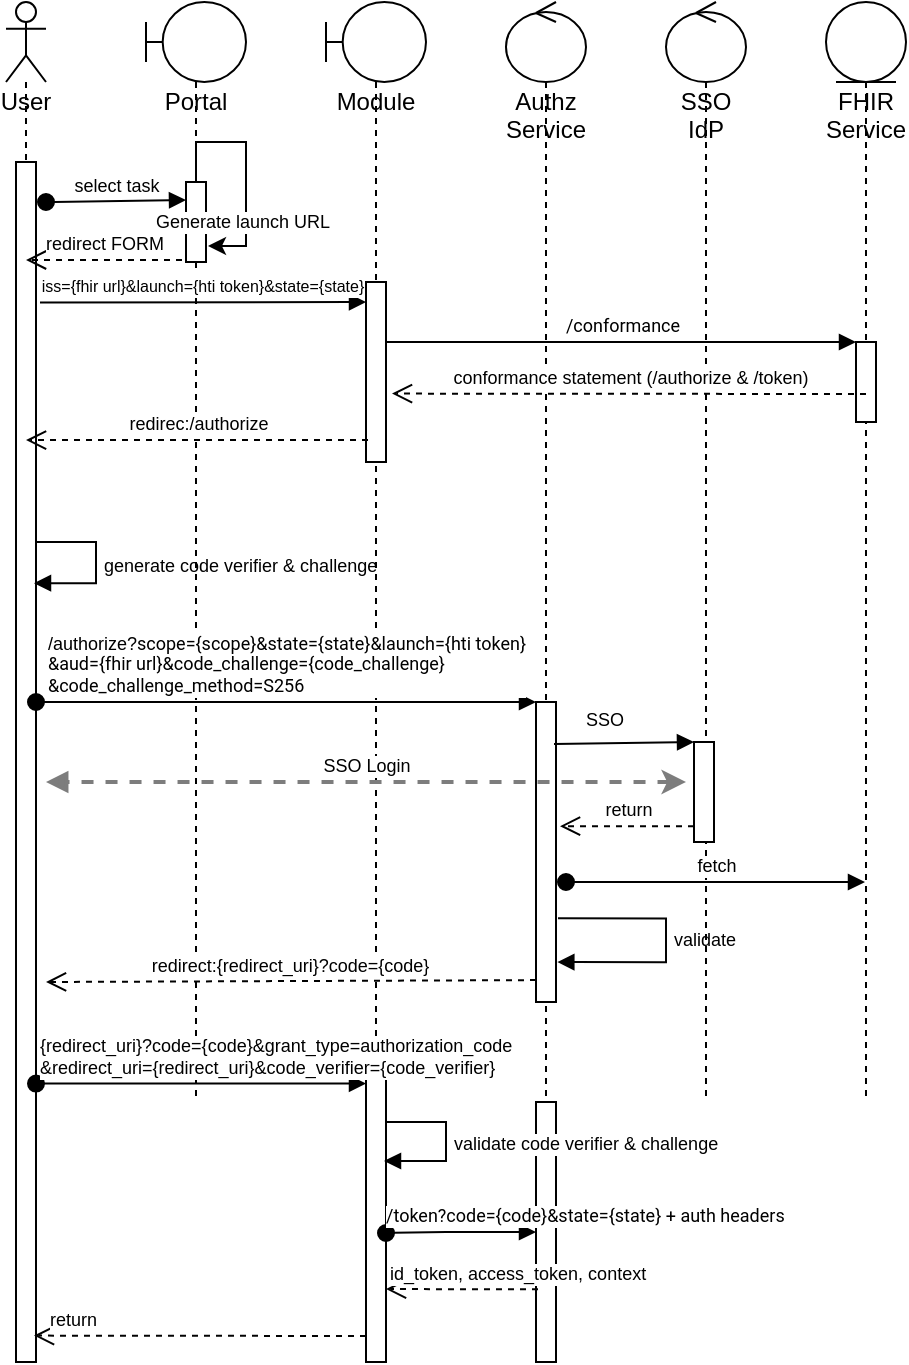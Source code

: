 <mxfile version="20.8.20" type="github">
  <diagram id="ASmLAsQBJp6RxAvkR3ZK" name="Page-1">
    <mxGraphModel dx="968" dy="680" grid="1" gridSize="10" guides="1" tooltips="1" connect="1" arrows="1" fold="1" page="1" pageScale="1" pageWidth="827" pageHeight="1169" math="0" shadow="0">
      <root>
        <mxCell id="0" />
        <mxCell id="1" parent="0" />
        <mxCell id="73914hcnSvvW4cPeAc7Q-7" value="User" style="shape=umlLifeline;participant=umlActor;perimeter=lifelinePerimeter;whiteSpace=wrap;html=1;container=1;collapsible=0;recursiveResize=0;verticalAlign=top;spacingTop=36;outlineConnect=0;" parent="1" vertex="1">
          <mxGeometry x="70" y="40" width="20" height="680" as="geometry" />
        </mxCell>
        <mxCell id="73914hcnSvvW4cPeAc7Q-14" value="" style="html=1;points=[];perimeter=orthogonalPerimeter;" parent="73914hcnSvvW4cPeAc7Q-7" vertex="1">
          <mxGeometry x="5" y="80" width="10" height="600" as="geometry" />
        </mxCell>
        <mxCell id="uPt6AmJXj6Nix1qs7Ah5-2" value="&lt;font style=&quot;font-size: 9px;&quot;&gt;generate code verifier &amp;amp; challenge&lt;/font&gt;" style="edgeStyle=orthogonalEdgeStyle;html=1;align=left;spacingLeft=2;endArrow=block;rounded=0;entryX=0.9;entryY=0.351;entryDx=0;entryDy=0;entryPerimeter=0;" parent="73914hcnSvvW4cPeAc7Q-7" target="73914hcnSvvW4cPeAc7Q-14" edge="1">
          <mxGeometry relative="1" as="geometry">
            <mxPoint x="15" y="270" as="sourcePoint" />
            <Array as="points">
              <mxPoint x="45" y="270" />
              <mxPoint x="45" y="291" />
            </Array>
            <mxPoint x="20" y="290" as="targetPoint" />
          </mxGeometry>
        </mxCell>
        <mxCell id="73914hcnSvvW4cPeAc7Q-8" value="Portal" style="shape=umlLifeline;participant=umlBoundary;perimeter=lifelinePerimeter;whiteSpace=wrap;html=1;container=1;collapsible=0;recursiveResize=0;verticalAlign=top;spacingTop=36;outlineConnect=0;" parent="1" vertex="1">
          <mxGeometry x="140" y="40" width="50" height="550" as="geometry" />
        </mxCell>
        <mxCell id="73914hcnSvvW4cPeAc7Q-16" value="" style="html=1;points=[];perimeter=orthogonalPerimeter;" parent="73914hcnSvvW4cPeAc7Q-8" vertex="1">
          <mxGeometry x="20" y="90" width="10" height="40" as="geometry" />
        </mxCell>
        <mxCell id="73914hcnSvvW4cPeAc7Q-20" style="edgeStyle=orthogonalEdgeStyle;rounded=0;orthogonalLoop=1;jettySize=auto;html=1;entryX=1.1;entryY=0.8;entryDx=0;entryDy=0;entryPerimeter=0;" parent="73914hcnSvvW4cPeAc7Q-8" source="73914hcnSvvW4cPeAc7Q-16" target="73914hcnSvvW4cPeAc7Q-16" edge="1">
          <mxGeometry relative="1" as="geometry" />
        </mxCell>
        <mxCell id="73914hcnSvvW4cPeAc7Q-21" value="Generate launch URL" style="edgeLabel;html=1;align=center;verticalAlign=middle;resizable=0;points=[];fontSize=9;" parent="73914hcnSvvW4cPeAc7Q-20" vertex="1" connectable="0">
          <mxGeometry x="0.328" y="-2" relative="1" as="geometry">
            <mxPoint y="8" as="offset" />
          </mxGeometry>
        </mxCell>
        <mxCell id="73914hcnSvvW4cPeAc7Q-9" value="Module" style="shape=umlLifeline;participant=umlBoundary;perimeter=lifelinePerimeter;whiteSpace=wrap;html=1;container=1;collapsible=0;recursiveResize=0;verticalAlign=top;spacingTop=36;outlineConnect=0;" parent="1" vertex="1">
          <mxGeometry x="230" y="40" width="50" height="680" as="geometry" />
        </mxCell>
        <mxCell id="73914hcnSvvW4cPeAc7Q-23" value="" style="html=1;points=[];perimeter=orthogonalPerimeter;fontSize=9;" parent="73914hcnSvvW4cPeAc7Q-9" vertex="1">
          <mxGeometry x="20" y="140" width="10" height="90" as="geometry" />
        </mxCell>
        <mxCell id="73914hcnSvvW4cPeAc7Q-40" value="" style="html=1;points=[];perimeter=orthogonalPerimeter;fontSize=9;" parent="73914hcnSvvW4cPeAc7Q-9" vertex="1">
          <mxGeometry x="20" y="530" width="10" height="150" as="geometry" />
        </mxCell>
        <mxCell id="73914hcnSvvW4cPeAc7Q-11" value="Authz Service" style="shape=umlLifeline;participant=umlControl;perimeter=lifelinePerimeter;whiteSpace=wrap;html=1;container=1;collapsible=0;recursiveResize=0;verticalAlign=top;spacingTop=36;outlineConnect=0;" parent="1" vertex="1">
          <mxGeometry x="320" y="40" width="40" height="680" as="geometry" />
        </mxCell>
        <mxCell id="73914hcnSvvW4cPeAc7Q-31" value="" style="html=1;points=[];perimeter=orthogonalPerimeter;fontSize=9;" parent="73914hcnSvvW4cPeAc7Q-11" vertex="1">
          <mxGeometry x="15" y="350" width="10" height="150" as="geometry" />
        </mxCell>
        <mxCell id="73914hcnSvvW4cPeAc7Q-42" value="" style="html=1;points=[];perimeter=orthogonalPerimeter;fontSize=9;" parent="73914hcnSvvW4cPeAc7Q-11" vertex="1">
          <mxGeometry x="15" y="550" width="10" height="130" as="geometry" />
        </mxCell>
        <mxCell id="73914hcnSvvW4cPeAc7Q-52" value="validate" style="edgeStyle=orthogonalEdgeStyle;html=1;align=left;spacingLeft=2;endArrow=block;rounded=0;fontSize=9;strokeColor=#030303;strokeWidth=1;exitX=1.1;exitY=0.721;exitDx=0;exitDy=0;exitPerimeter=0;entryX=1.067;entryY=0.867;entryDx=0;entryDy=0;entryPerimeter=0;" parent="73914hcnSvvW4cPeAc7Q-11" source="73914hcnSvvW4cPeAc7Q-31" target="73914hcnSvvW4cPeAc7Q-31" edge="1">
          <mxGeometry relative="1" as="geometry">
            <mxPoint x="205" y="460" as="sourcePoint" />
            <Array as="points">
              <mxPoint x="80" y="458" />
              <mxPoint x="80" y="480" />
            </Array>
            <mxPoint x="30" y="480" as="targetPoint" />
          </mxGeometry>
        </mxCell>
        <mxCell id="73914hcnSvvW4cPeAc7Q-12" value="SSO IdP" style="shape=umlLifeline;participant=umlControl;perimeter=lifelinePerimeter;whiteSpace=wrap;html=1;container=1;collapsible=0;recursiveResize=0;verticalAlign=top;spacingTop=36;outlineConnect=0;" parent="1" vertex="1">
          <mxGeometry x="400" y="40" width="40" height="550" as="geometry" />
        </mxCell>
        <mxCell id="73914hcnSvvW4cPeAc7Q-33" value="" style="html=1;points=[];perimeter=orthogonalPerimeter;fontSize=9;" parent="73914hcnSvvW4cPeAc7Q-12" vertex="1">
          <mxGeometry x="14" y="370" width="10" height="50" as="geometry" />
        </mxCell>
        <mxCell id="73914hcnSvvW4cPeAc7Q-13" value="FHIR Service" style="shape=umlLifeline;participant=umlEntity;perimeter=lifelinePerimeter;whiteSpace=wrap;html=1;container=1;collapsible=0;recursiveResize=0;verticalAlign=top;spacingTop=36;outlineConnect=0;" parent="1" vertex="1">
          <mxGeometry x="480" y="40" width="40" height="550" as="geometry" />
        </mxCell>
        <mxCell id="73914hcnSvvW4cPeAc7Q-28" value="" style="html=1;points=[];perimeter=orthogonalPerimeter;fontSize=9;" parent="73914hcnSvvW4cPeAc7Q-13" vertex="1">
          <mxGeometry x="15" y="170" width="10" height="40" as="geometry" />
        </mxCell>
        <mxCell id="73914hcnSvvW4cPeAc7Q-15" value="select task" style="html=1;verticalAlign=bottom;startArrow=oval;startFill=1;endArrow=block;startSize=8;rounded=0;fontSize=9;" parent="1" edge="1">
          <mxGeometry width="60" relative="1" as="geometry">
            <mxPoint x="90" y="140" as="sourcePoint" />
            <mxPoint x="160" y="139" as="targetPoint" />
          </mxGeometry>
        </mxCell>
        <mxCell id="73914hcnSvvW4cPeAc7Q-17" value="redirect FORM" style="html=1;verticalAlign=bottom;endArrow=open;dashed=1;endSize=8;rounded=0;exitX=-0.2;exitY=0.975;exitDx=0;exitDy=0;exitPerimeter=0;fontSize=9;" parent="1" source="73914hcnSvvW4cPeAc7Q-16" target="73914hcnSvvW4cPeAc7Q-7" edge="1">
          <mxGeometry relative="1" as="geometry">
            <mxPoint x="450" y="320" as="sourcePoint" />
            <mxPoint x="90" y="170" as="targetPoint" />
          </mxGeometry>
        </mxCell>
        <mxCell id="73914hcnSvvW4cPeAc7Q-22" value="&lt;span style=&quot;text-align: start;&quot; id=&quot;docs-internal-guid-1505f8b8-7fff-2bb9-398f-21b4f6429415&quot;&gt;&lt;p style=&quot;line-height: 1.2; text-align: center; margin-top: 0pt; margin-bottom: 0pt;&quot; dir=&quot;ltr&quot;&gt;&lt;span style=&quot;font-family: Asap, sans-serif; font-variant-ligatures: normal; font-variant-east-asian: normal; font-variant-position: normal; vertical-align: baseline;&quot;&gt;&lt;font style=&quot;font-size: 8px;&quot;&gt;iss={fhir url}&amp;amp;launch={hti token}&amp;amp;state={state}&lt;/font&gt;&lt;/span&gt;&lt;/p&gt;&lt;/span&gt;" style="html=1;verticalAlign=bottom;endArrow=block;rounded=0;exitX=1.2;exitY=0.117;exitDx=0;exitDy=0;exitPerimeter=0;" parent="1" source="73914hcnSvvW4cPeAc7Q-14" edge="1">
          <mxGeometry width="80" relative="1" as="geometry">
            <mxPoint x="90" y="190" as="sourcePoint" />
            <mxPoint x="250" y="190" as="targetPoint" />
          </mxGeometry>
        </mxCell>
        <mxCell id="73914hcnSvvW4cPeAc7Q-29" value="&lt;span style=&quot;text-align: start;&quot; id=&quot;docs-internal-guid-a28b069d-7fff-43a8-c809-6137400d5dd9&quot;&gt;&lt;span style=&quot;font-family: Roboto, sans-serif; font-variant-ligatures: normal; font-variant-east-asian: normal; font-variant-position: normal; vertical-align: baseline;&quot;&gt;&lt;font style=&quot;font-size: 9px;&quot;&gt;/conformance&lt;/font&gt;&lt;/span&gt;&lt;/span&gt;" style="html=1;verticalAlign=bottom;endArrow=block;entryX=0;entryY=0;rounded=0;fontSize=9;" parent="1" target="73914hcnSvvW4cPeAc7Q-28" edge="1">
          <mxGeometry relative="1" as="geometry">
            <mxPoint x="260" y="210" as="sourcePoint" />
          </mxGeometry>
        </mxCell>
        <mxCell id="73914hcnSvvW4cPeAc7Q-30" value="conformance statement (/authorize &amp;amp; /token)" style="html=1;verticalAlign=bottom;endArrow=open;dashed=1;endSize=8;rounded=0;fontSize=9;entryX=1.3;entryY=0.62;entryDx=0;entryDy=0;entryPerimeter=0;" parent="1" target="73914hcnSvvW4cPeAc7Q-23" edge="1">
          <mxGeometry relative="1" as="geometry">
            <mxPoint x="425" y="286" as="targetPoint" />
            <mxPoint x="500" y="236" as="sourcePoint" />
          </mxGeometry>
        </mxCell>
        <mxCell id="73914hcnSvvW4cPeAc7Q-32" value="&lt;span style=&quot;&quot; id=&quot;docs-internal-guid-549b7491-7fff-cfe8-88d7-1d511a69c36a&quot;&gt;&lt;span style=&quot;font-family: Roboto, sans-serif; font-variant-ligatures: normal; font-variant-east-asian: normal; font-variant-position: normal; vertical-align: baseline;&quot;&gt;&lt;font style=&quot;font-size: 9px;&quot;&gt;&lt;span style=&quot;font-family: Helvetica; text-align: center;&quot;&gt;/authorize?&lt;/span&gt;scope={scope}&amp;amp;state={state}&amp;amp;launch={hti token}&lt;br&gt;&lt;div style=&quot;text-align: left;&quot;&gt;&amp;amp;aud={fhir url}&amp;amp;code_challenge={code_challenge}&lt;/div&gt;&lt;div style=&quot;text-align: left;&quot;&gt;&amp;amp;code_challenge_method=S256&lt;/div&gt;&lt;/font&gt;&lt;/span&gt;&lt;/span&gt;" style="html=1;verticalAlign=bottom;startArrow=oval;endArrow=block;startSize=8;rounded=0;fontSize=9;" parent="1" target="73914hcnSvvW4cPeAc7Q-31" edge="1">
          <mxGeometry relative="1" as="geometry">
            <mxPoint x="85" y="390" as="sourcePoint" />
            <Array as="points">
              <mxPoint x="120" y="390" />
            </Array>
          </mxGeometry>
        </mxCell>
        <mxCell id="73914hcnSvvW4cPeAc7Q-34" value="SSO" style="html=1;verticalAlign=bottom;endArrow=block;entryX=0;entryY=0;rounded=0;fontSize=9;exitX=0.9;exitY=0.14;exitDx=0;exitDy=0;exitPerimeter=0;" parent="1" source="73914hcnSvvW4cPeAc7Q-31" target="73914hcnSvvW4cPeAc7Q-33" edge="1">
          <mxGeometry x="-0.287" y="4" relative="1" as="geometry">
            <mxPoint x="360" y="410" as="sourcePoint" />
            <mxPoint as="offset" />
          </mxGeometry>
        </mxCell>
        <mxCell id="73914hcnSvvW4cPeAc7Q-36" value="SSO Login" style="html=1;verticalAlign=bottom;endArrow=block;rounded=0;fontSize=9;startArrow=classic;startFill=1;strokeWidth=2;dashed=1;strokeColor=#7D7D7D;" parent="1" edge="1">
          <mxGeometry width="80" relative="1" as="geometry">
            <mxPoint x="410" y="430" as="sourcePoint" />
            <mxPoint x="90" y="430" as="targetPoint" />
          </mxGeometry>
        </mxCell>
        <mxCell id="73914hcnSvvW4cPeAc7Q-35" value="return" style="html=1;verticalAlign=bottom;endArrow=open;dashed=1;endSize=8;rounded=0;fontSize=9;entryX=1.2;entryY=0.414;entryDx=0;entryDy=0;entryPerimeter=0;" parent="1" source="73914hcnSvvW4cPeAc7Q-33" target="73914hcnSvvW4cPeAc7Q-31" edge="1">
          <mxGeometry relative="1" as="geometry">
            <mxPoint x="350" y="450" as="targetPoint" />
            <mxPoint x="410" y="450" as="sourcePoint" />
          </mxGeometry>
        </mxCell>
        <mxCell id="73914hcnSvvW4cPeAc7Q-37" value="redirec:/authorize" style="html=1;verticalAlign=bottom;endArrow=open;dashed=1;endSize=8;rounded=0;exitX=0.1;exitY=0.878;exitDx=0;exitDy=0;exitPerimeter=0;fontSize=9;" parent="1" source="73914hcnSvvW4cPeAc7Q-23" target="73914hcnSvvW4cPeAc7Q-7" edge="1">
          <mxGeometry relative="1" as="geometry">
            <mxPoint x="238.5" y="260" as="sourcePoint" />
            <mxPoint x="90" y="260" as="targetPoint" />
          </mxGeometry>
        </mxCell>
        <mxCell id="73914hcnSvvW4cPeAc7Q-39" value="redirect:{redirect_uri}?code={code}&amp;nbsp;" style="html=1;verticalAlign=bottom;endArrow=open;dashed=1;endSize=8;rounded=0;fontSize=9;strokeWidth=1;exitX=0;exitY=0.927;exitDx=0;exitDy=0;exitPerimeter=0;" parent="1" source="73914hcnSvvW4cPeAc7Q-31" edge="1">
          <mxGeometry relative="1" as="geometry">
            <mxPoint x="390" y="440" as="sourcePoint" />
            <mxPoint x="90" y="530" as="targetPoint" />
          </mxGeometry>
        </mxCell>
        <mxCell id="73914hcnSvvW4cPeAc7Q-41" value="&lt;div style=&quot;&quot;&gt;{redirect_uri}?code={code}&amp;amp;grant_type=authorization_code&lt;/div&gt;&lt;div style=&quot;&quot;&gt;&amp;amp;redirect_uri={redirect_uri}&amp;amp;code_verifier={code_verifier}&lt;/div&gt;" style="html=1;verticalAlign=bottom;startArrow=oval;endArrow=block;startSize=8;rounded=0;fontSize=9;strokeWidth=1;align=left;exitX=1;exitY=0.768;exitDx=0;exitDy=0;exitPerimeter=0;" parent="1" source="73914hcnSvvW4cPeAc7Q-14" target="73914hcnSvvW4cPeAc7Q-40" edge="1">
          <mxGeometry x="-1" relative="1" as="geometry">
            <mxPoint x="90" y="580" as="sourcePoint" />
            <mxPoint as="offset" />
          </mxGeometry>
        </mxCell>
        <mxCell id="73914hcnSvvW4cPeAc7Q-43" value="&lt;span style=&quot;&quot; id=&quot;docs-internal-guid-0ab07bfd-7fff-b5ed-49af-7fb6f616343c&quot;&gt;&lt;p style=&quot;line-height: 1.2; margin-top: 0pt; margin-bottom: 0pt;&quot; dir=&quot;ltr&quot;&gt;&lt;span style=&quot;font-family: Roboto, sans-serif; font-variant-ligatures: normal; font-variant-east-asian: normal; font-variant-position: normal; vertical-align: baseline;&quot;&gt;&lt;font style=&quot;font-size: 9px;&quot;&gt;/token?code={code}&amp;amp;state={state} + auth headers&lt;/font&gt;&lt;/span&gt;&lt;/p&gt;&lt;/span&gt;" style="html=1;verticalAlign=bottom;startArrow=oval;endArrow=block;startSize=8;rounded=0;fontSize=9;strokeWidth=1;exitX=1;exitY=0.57;exitDx=0;exitDy=0;exitPerimeter=0;align=left;" parent="1" source="73914hcnSvvW4cPeAc7Q-40" target="73914hcnSvvW4cPeAc7Q-42" edge="1">
          <mxGeometry x="-1" y="-2" relative="1" as="geometry">
            <mxPoint x="275" y="540" as="sourcePoint" />
            <Array as="points">
              <mxPoint x="290" y="655" />
            </Array>
            <mxPoint x="-2" y="-2" as="offset" />
          </mxGeometry>
        </mxCell>
        <mxCell id="73914hcnSvvW4cPeAc7Q-55" value="id_token, access_token, context" style="html=1;verticalAlign=bottom;endArrow=open;dashed=1;endSize=8;rounded=0;fontSize=9;strokeColor=#030303;strokeWidth=1;exitX=0.1;exitY=0.72;exitDx=0;exitDy=0;exitPerimeter=0;entryX=1;entryY=0.757;entryDx=0;entryDy=0;entryPerimeter=0;align=left;" parent="1" source="73914hcnSvvW4cPeAc7Q-42" target="73914hcnSvvW4cPeAc7Q-40" edge="1">
          <mxGeometry x="1" relative="1" as="geometry">
            <mxPoint x="380" y="540" as="sourcePoint" />
            <mxPoint x="300" y="540" as="targetPoint" />
            <mxPoint as="offset" />
          </mxGeometry>
        </mxCell>
        <mxCell id="73914hcnSvvW4cPeAc7Q-56" value="return" style="html=1;verticalAlign=bottom;endArrow=open;dashed=1;endSize=8;rounded=0;fontSize=9;strokeColor=#030303;strokeWidth=1;entryX=0.9;entryY=0.978;entryDx=0;entryDy=0;entryPerimeter=0;align=left;" parent="1" target="73914hcnSvvW4cPeAc7Q-14" edge="1">
          <mxGeometry x="0.927" relative="1" as="geometry">
            <mxPoint x="250" y="707" as="sourcePoint" />
            <mxPoint x="79.5" y="672.3" as="targetPoint" />
            <mxPoint as="offset" />
          </mxGeometry>
        </mxCell>
        <mxCell id="ZieVGQnrHWk_WUKfghvS-3" value="fetch" style="html=1;verticalAlign=bottom;startArrow=oval;startFill=1;endArrow=block;startSize=8;rounded=0;fontSize=9;" parent="1" edge="1">
          <mxGeometry width="60" relative="1" as="geometry">
            <mxPoint x="350" y="480" as="sourcePoint" />
            <mxPoint x="499.5" y="480" as="targetPoint" />
            <Array as="points">
              <mxPoint x="470" y="480" />
            </Array>
          </mxGeometry>
        </mxCell>
        <mxCell id="uPt6AmJXj6Nix1qs7Ah5-5" value="validate code verifier &amp;amp; challenge" style="edgeStyle=orthogonalEdgeStyle;html=1;align=left;spacingLeft=2;endArrow=block;rounded=0;entryX=0.9;entryY=0.33;fontSize=9;entryDx=0;entryDy=0;entryPerimeter=0;" parent="1" target="73914hcnSvvW4cPeAc7Q-40" edge="1">
          <mxGeometry relative="1" as="geometry">
            <mxPoint x="260" y="600" as="sourcePoint" />
            <Array as="points">
              <mxPoint x="290" y="600" />
              <mxPoint x="290" y="620" />
            </Array>
            <mxPoint x="265" y="620" as="targetPoint" />
          </mxGeometry>
        </mxCell>
      </root>
    </mxGraphModel>
  </diagram>
</mxfile>
